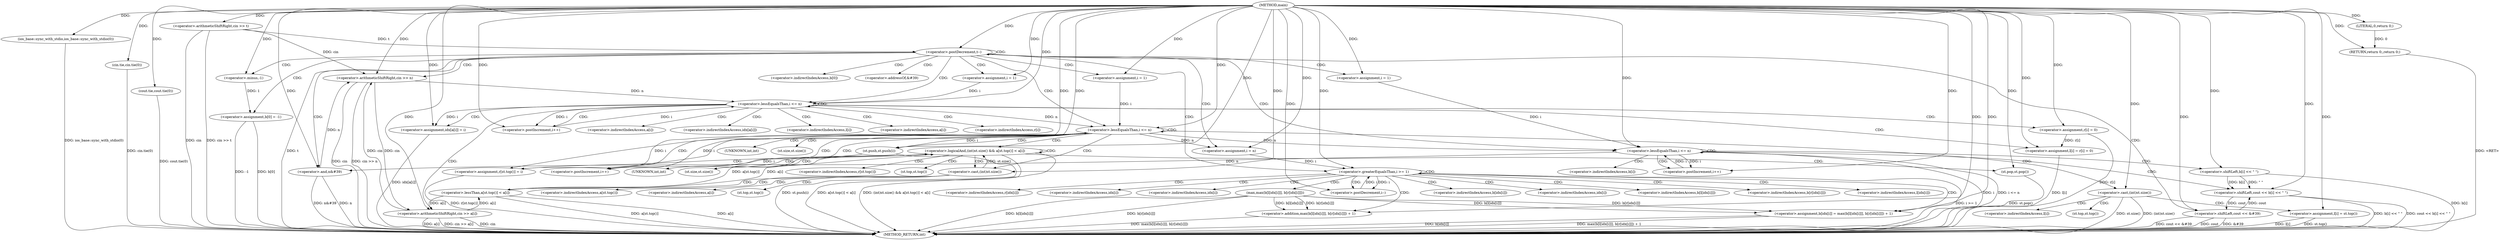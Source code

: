digraph "main" {  
"1000102" [label = "(METHOD,main)" ]
"1000264" [label = "(METHOD_RETURN,int)" ]
"1000104" [label = "(ios_base::sync_with_stdio,ios_base::sync_with_stdio(0))" ]
"1000106" [label = "(cin.tie,cin.tie(0))" ]
"1000108" [label = "(cout.tie,cout.tie(0))" ]
"1000111" [label = "(<operator>.arithmeticShiftRight,cin >> t)" ]
"1000262" [label = "(RETURN,return 0;,return 0;)" ]
"1000115" [label = "(<operator>.postDecrement,t--)" ]
"1000263" [label = "(LITERAL,0,return 0;)" ]
"1000119" [label = "(<operator>.arithmeticShiftRight,cin >> n)" ]
"1000197" [label = "(<operator>.assignment,b[0] = -1)" ]
"1000255" [label = "(<operator>.shiftLeft,cout << &#39)" ]
"1000259" [label = "(<operator>.and,n&#39)" ]
"1000124" [label = "(<operator>.assignment,i = 1)" ]
"1000127" [label = "(<operator>.lessEqualsThan,i <= n)" ]
"1000130" [label = "(<operator>.postIncrement,i++)" ]
"1000157" [label = "(<operator>.assignment,i = 1)" ]
"1000160" [label = "(<operator>.lessEqualsThan,i <= n)" ]
"1000163" [label = "(<operator>.postIncrement,i++)" ]
"1000205" [label = "(<operator>.assignment,i = n)" ]
"1000208" [label = "(<operator>.greaterEqualsThan,i >= 1)" ]
"1000211" [label = "(<operator>.postDecrement,i--)" ]
"1000239" [label = "(<operator>.assignment,i = 1)" ]
"1000242" [label = "(<operator>.lessEqualsThan,i <= n)" ]
"1000245" [label = "(<operator>.postIncrement,i++)" ]
"1000133" [label = "(<operator>.arithmeticShiftRight,cin >> a[i])" ]
"1000138" [label = "(<operator>.assignment,idx[a[i]] = i)" ]
"1000145" [label = "(<operator>.assignment,l[i] = r[i] = 0)" ]
"1000195" [label = "(st.push,st.push(i))" ]
"1000201" [label = "(<operator>.minus,-1)" ]
"1000214" [label = "(<operator>.assignment,b[idx[i]] = max(b[l[idx[i]]], b[r[idx[i]]]) + 1)" ]
"1000248" [label = "(<operator>.shiftLeft,cout << b[i] << \" \")" ]
"1000167" [label = "(<operator>.logicalAnd,(int)st.size() && a[st.top()] < a[i])" ]
"1000186" [label = "(<operator>.cast,(int)st.size())" ]
"1000149" [label = "(<operator>.assignment,r[i] = 0)" ]
"1000179" [label = "(<operator>.assignment,r[st.top()] = i)" ]
"1000184" [label = "(st.pop,st.pop())" ]
"1000190" [label = "(<operator>.assignment,l[i] = st.top())" ]
"1000220" [label = "(<operator>.addition,max(b[l[idx[i]]], b[r[idx[i]]]) + 1)" ]
"1000250" [label = "(<operator>.shiftLeft,b[i] << \" \")" ]
"1000168" [label = "(<operator>.cast,(int)st.size())" ]
"1000171" [label = "(<operator>.lessThan,a[st.top()] < a[i])" ]
"1000221" [label = "(max,max(b[l[idx[i]]], b[r[idx[i]]]))" ]
"1000198" [label = "(<operator>.indirectIndexAccess,b[0])" ]
"1000257" [label = "(<operator>.addressOf,&#39)" ]
"1000135" [label = "(<operator>.indirectIndexAccess,a[i])" ]
"1000139" [label = "(<operator>.indirectIndexAccess,idx[a[i]])" ]
"1000146" [label = "(<operator>.indirectIndexAccess,l[i])" ]
"1000215" [label = "(<operator>.indirectIndexAccess,b[idx[i]])" ]
"1000141" [label = "(<operator>.indirectIndexAccess,a[i])" ]
"1000150" [label = "(<operator>.indirectIndexAccess,r[i])" ]
"1000187" [label = "(UNKNOWN,int,int)" ]
"1000188" [label = "(st.size,st.size())" ]
"1000217" [label = "(<operator>.indirectIndexAccess,idx[i])" ]
"1000251" [label = "(<operator>.indirectIndexAccess,b[i])" ]
"1000169" [label = "(UNKNOWN,int,int)" ]
"1000170" [label = "(st.size,st.size())" ]
"1000172" [label = "(<operator>.indirectIndexAccess,a[st.top()])" ]
"1000175" [label = "(<operator>.indirectIndexAccess,a[i])" ]
"1000180" [label = "(<operator>.indirectIndexAccess,r[st.top()])" ]
"1000191" [label = "(<operator>.indirectIndexAccess,l[i])" ]
"1000194" [label = "(st.top,st.top())" ]
"1000222" [label = "(<operator>.indirectIndexAccess,b[l[idx[i]]])" ]
"1000229" [label = "(<operator>.indirectIndexAccess,b[r[idx[i]]])" ]
"1000174" [label = "(st.top,st.top())" ]
"1000182" [label = "(st.top,st.top())" ]
"1000224" [label = "(<operator>.indirectIndexAccess,l[idx[i]])" ]
"1000231" [label = "(<operator>.indirectIndexAccess,r[idx[i]])" ]
"1000226" [label = "(<operator>.indirectIndexAccess,idx[i])" ]
"1000233" [label = "(<operator>.indirectIndexAccess,idx[i])" ]
  "1000104" -> "1000264"  [ label = "DDG: ios_base::sync_with_stdio(0)"] 
  "1000106" -> "1000264"  [ label = "DDG: cin.tie(0)"] 
  "1000108" -> "1000264"  [ label = "DDG: cout.tie(0)"] 
  "1000111" -> "1000264"  [ label = "DDG: cin"] 
  "1000111" -> "1000264"  [ label = "DDG: cin >> t"] 
  "1000115" -> "1000264"  [ label = "DDG: t"] 
  "1000119" -> "1000264"  [ label = "DDG: cin"] 
  "1000119" -> "1000264"  [ label = "DDG: cin >> n"] 
  "1000197" -> "1000264"  [ label = "DDG: b[0]"] 
  "1000197" -> "1000264"  [ label = "DDG: -1"] 
  "1000208" -> "1000264"  [ label = "DDG: i >= 1"] 
  "1000242" -> "1000264"  [ label = "DDG: i"] 
  "1000242" -> "1000264"  [ label = "DDG: i <= n"] 
  "1000255" -> "1000264"  [ label = "DDG: cout"] 
  "1000255" -> "1000264"  [ label = "DDG: &#39"] 
  "1000255" -> "1000264"  [ label = "DDG: cout << &#39"] 
  "1000259" -> "1000264"  [ label = "DDG: n"] 
  "1000259" -> "1000264"  [ label = "DDG: n&#39"] 
  "1000250" -> "1000264"  [ label = "DDG: b[i]"] 
  "1000248" -> "1000264"  [ label = "DDG: b[i] << \" \""] 
  "1000248" -> "1000264"  [ label = "DDG: cout << b[i] << \" \""] 
  "1000214" -> "1000264"  [ label = "DDG: b[idx[i]]"] 
  "1000221" -> "1000264"  [ label = "DDG: b[l[idx[i]]]"] 
  "1000221" -> "1000264"  [ label = "DDG: b[r[idx[i]]]"] 
  "1000220" -> "1000264"  [ label = "DDG: max(b[l[idx[i]]], b[r[idx[i]]])"] 
  "1000214" -> "1000264"  [ label = "DDG: max(b[l[idx[i]]], b[r[idx[i]]]) + 1"] 
  "1000171" -> "1000264"  [ label = "DDG: a[st.top()]"] 
  "1000171" -> "1000264"  [ label = "DDG: a[i]"] 
  "1000167" -> "1000264"  [ label = "DDG: a[st.top()] < a[i]"] 
  "1000167" -> "1000264"  [ label = "DDG: (int)st.size() && a[st.top()] < a[i]"] 
  "1000186" -> "1000264"  [ label = "DDG: st.size()"] 
  "1000186" -> "1000264"  [ label = "DDG: (int)st.size()"] 
  "1000190" -> "1000264"  [ label = "DDG: l[i]"] 
  "1000190" -> "1000264"  [ label = "DDG: st.top()"] 
  "1000195" -> "1000264"  [ label = "DDG: st.push(i)"] 
  "1000179" -> "1000264"  [ label = "DDG: r[st.top()]"] 
  "1000184" -> "1000264"  [ label = "DDG: st.pop()"] 
  "1000133" -> "1000264"  [ label = "DDG: cin"] 
  "1000133" -> "1000264"  [ label = "DDG: a[i]"] 
  "1000133" -> "1000264"  [ label = "DDG: cin >> a[i]"] 
  "1000138" -> "1000264"  [ label = "DDG: idx[a[i]]"] 
  "1000145" -> "1000264"  [ label = "DDG: l[i]"] 
  "1000149" -> "1000264"  [ label = "DDG: r[i]"] 
  "1000262" -> "1000264"  [ label = "DDG: <RET>"] 
  "1000263" -> "1000262"  [ label = "DDG: 0"] 
  "1000102" -> "1000262"  [ label = "DDG: "] 
  "1000102" -> "1000104"  [ label = "DDG: "] 
  "1000102" -> "1000106"  [ label = "DDG: "] 
  "1000102" -> "1000108"  [ label = "DDG: "] 
  "1000102" -> "1000111"  [ label = "DDG: "] 
  "1000102" -> "1000263"  [ label = "DDG: "] 
  "1000111" -> "1000115"  [ label = "DDG: t"] 
  "1000102" -> "1000115"  [ label = "DDG: "] 
  "1000201" -> "1000197"  [ label = "DDG: 1"] 
  "1000111" -> "1000119"  [ label = "DDG: cin"] 
  "1000133" -> "1000119"  [ label = "DDG: cin"] 
  "1000102" -> "1000119"  [ label = "DDG: "] 
  "1000259" -> "1000119"  [ label = "DDG: n"] 
  "1000102" -> "1000124"  [ label = "DDG: "] 
  "1000102" -> "1000157"  [ label = "DDG: "] 
  "1000160" -> "1000205"  [ label = "DDG: n"] 
  "1000102" -> "1000205"  [ label = "DDG: "] 
  "1000102" -> "1000239"  [ label = "DDG: "] 
  "1000248" -> "1000255"  [ label = "DDG: cout"] 
  "1000102" -> "1000255"  [ label = "DDG: "] 
  "1000242" -> "1000259"  [ label = "DDG: n"] 
  "1000102" -> "1000259"  [ label = "DDG: "] 
  "1000124" -> "1000127"  [ label = "DDG: i"] 
  "1000130" -> "1000127"  [ label = "DDG: i"] 
  "1000102" -> "1000127"  [ label = "DDG: "] 
  "1000119" -> "1000127"  [ label = "DDG: n"] 
  "1000102" -> "1000130"  [ label = "DDG: "] 
  "1000127" -> "1000130"  [ label = "DDG: i"] 
  "1000127" -> "1000138"  [ label = "DDG: i"] 
  "1000102" -> "1000138"  [ label = "DDG: "] 
  "1000157" -> "1000160"  [ label = "DDG: i"] 
  "1000163" -> "1000160"  [ label = "DDG: i"] 
  "1000102" -> "1000160"  [ label = "DDG: "] 
  "1000127" -> "1000160"  [ label = "DDG: n"] 
  "1000195" -> "1000163"  [ label = "DDG: i"] 
  "1000102" -> "1000163"  [ label = "DDG: "] 
  "1000102" -> "1000201"  [ label = "DDG: "] 
  "1000205" -> "1000208"  [ label = "DDG: i"] 
  "1000211" -> "1000208"  [ label = "DDG: i"] 
  "1000102" -> "1000208"  [ label = "DDG: "] 
  "1000208" -> "1000211"  [ label = "DDG: i"] 
  "1000102" -> "1000211"  [ label = "DDG: "] 
  "1000102" -> "1000214"  [ label = "DDG: "] 
  "1000221" -> "1000214"  [ label = "DDG: b[l[idx[i]]]"] 
  "1000221" -> "1000214"  [ label = "DDG: b[r[idx[i]]]"] 
  "1000239" -> "1000242"  [ label = "DDG: i"] 
  "1000245" -> "1000242"  [ label = "DDG: i"] 
  "1000102" -> "1000242"  [ label = "DDG: "] 
  "1000160" -> "1000242"  [ label = "DDG: n"] 
  "1000242" -> "1000245"  [ label = "DDG: i"] 
  "1000102" -> "1000245"  [ label = "DDG: "] 
  "1000119" -> "1000133"  [ label = "DDG: cin"] 
  "1000102" -> "1000133"  [ label = "DDG: "] 
  "1000171" -> "1000133"  [ label = "DDG: a[i]"] 
  "1000149" -> "1000145"  [ label = "DDG: r[i]"] 
  "1000102" -> "1000145"  [ label = "DDG: "] 
  "1000160" -> "1000195"  [ label = "DDG: i"] 
  "1000102" -> "1000195"  [ label = "DDG: "] 
  "1000255" -> "1000248"  [ label = "DDG: cout"] 
  "1000102" -> "1000248"  [ label = "DDG: "] 
  "1000250" -> "1000248"  [ label = "DDG: \" \""] 
  "1000250" -> "1000248"  [ label = "DDG: b[i]"] 
  "1000102" -> "1000149"  [ label = "DDG: "] 
  "1000168" -> "1000167"  [ label = "DDG: st.size()"] 
  "1000171" -> "1000167"  [ label = "DDG: a[st.top()]"] 
  "1000171" -> "1000167"  [ label = "DDG: a[i]"] 
  "1000160" -> "1000179"  [ label = "DDG: i"] 
  "1000102" -> "1000179"  [ label = "DDG: "] 
  "1000102" -> "1000184"  [ label = "DDG: "] 
  "1000102" -> "1000186"  [ label = "DDG: "] 
  "1000102" -> "1000190"  [ label = "DDG: "] 
  "1000221" -> "1000220"  [ label = "DDG: b[l[idx[i]]]"] 
  "1000221" -> "1000220"  [ label = "DDG: b[r[idx[i]]]"] 
  "1000102" -> "1000220"  [ label = "DDG: "] 
  "1000102" -> "1000250"  [ label = "DDG: "] 
  "1000102" -> "1000168"  [ label = "DDG: "] 
  "1000133" -> "1000171"  [ label = "DDG: a[i]"] 
  "1000115" -> "1000127"  [ label = "CDG: "] 
  "1000115" -> "1000208"  [ label = "CDG: "] 
  "1000115" -> "1000197"  [ label = "CDG: "] 
  "1000115" -> "1000255"  [ label = "CDG: "] 
  "1000115" -> "1000259"  [ label = "CDG: "] 
  "1000115" -> "1000157"  [ label = "CDG: "] 
  "1000115" -> "1000242"  [ label = "CDG: "] 
  "1000115" -> "1000201"  [ label = "CDG: "] 
  "1000115" -> "1000160"  [ label = "CDG: "] 
  "1000115" -> "1000198"  [ label = "CDG: "] 
  "1000115" -> "1000239"  [ label = "CDG: "] 
  "1000115" -> "1000119"  [ label = "CDG: "] 
  "1000115" -> "1000205"  [ label = "CDG: "] 
  "1000115" -> "1000257"  [ label = "CDG: "] 
  "1000115" -> "1000124"  [ label = "CDG: "] 
  "1000115" -> "1000115"  [ label = "CDG: "] 
  "1000127" -> "1000127"  [ label = "CDG: "] 
  "1000127" -> "1000141"  [ label = "CDG: "] 
  "1000127" -> "1000150"  [ label = "CDG: "] 
  "1000127" -> "1000139"  [ label = "CDG: "] 
  "1000127" -> "1000133"  [ label = "CDG: "] 
  "1000127" -> "1000149"  [ label = "CDG: "] 
  "1000127" -> "1000145"  [ label = "CDG: "] 
  "1000127" -> "1000130"  [ label = "CDG: "] 
  "1000127" -> "1000146"  [ label = "CDG: "] 
  "1000127" -> "1000138"  [ label = "CDG: "] 
  "1000127" -> "1000135"  [ label = "CDG: "] 
  "1000160" -> "1000188"  [ label = "CDG: "] 
  "1000160" -> "1000167"  [ label = "CDG: "] 
  "1000160" -> "1000160"  [ label = "CDG: "] 
  "1000160" -> "1000187"  [ label = "CDG: "] 
  "1000160" -> "1000195"  [ label = "CDG: "] 
  "1000160" -> "1000186"  [ label = "CDG: "] 
  "1000160" -> "1000169"  [ label = "CDG: "] 
  "1000160" -> "1000163"  [ label = "CDG: "] 
  "1000160" -> "1000168"  [ label = "CDG: "] 
  "1000160" -> "1000170"  [ label = "CDG: "] 
  "1000208" -> "1000211"  [ label = "CDG: "] 
  "1000208" -> "1000221"  [ label = "CDG: "] 
  "1000208" -> "1000208"  [ label = "CDG: "] 
  "1000208" -> "1000233"  [ label = "CDG: "] 
  "1000208" -> "1000222"  [ label = "CDG: "] 
  "1000208" -> "1000220"  [ label = "CDG: "] 
  "1000208" -> "1000214"  [ label = "CDG: "] 
  "1000208" -> "1000224"  [ label = "CDG: "] 
  "1000208" -> "1000217"  [ label = "CDG: "] 
  "1000208" -> "1000226"  [ label = "CDG: "] 
  "1000208" -> "1000229"  [ label = "CDG: "] 
  "1000208" -> "1000215"  [ label = "CDG: "] 
  "1000208" -> "1000231"  [ label = "CDG: "] 
  "1000242" -> "1000251"  [ label = "CDG: "] 
  "1000242" -> "1000242"  [ label = "CDG: "] 
  "1000242" -> "1000250"  [ label = "CDG: "] 
  "1000242" -> "1000248"  [ label = "CDG: "] 
  "1000242" -> "1000245"  [ label = "CDG: "] 
  "1000167" -> "1000182"  [ label = "CDG: "] 
  "1000167" -> "1000180"  [ label = "CDG: "] 
  "1000167" -> "1000167"  [ label = "CDG: "] 
  "1000167" -> "1000179"  [ label = "CDG: "] 
  "1000167" -> "1000169"  [ label = "CDG: "] 
  "1000167" -> "1000168"  [ label = "CDG: "] 
  "1000167" -> "1000170"  [ label = "CDG: "] 
  "1000167" -> "1000184"  [ label = "CDG: "] 
  "1000186" -> "1000191"  [ label = "CDG: "] 
  "1000186" -> "1000190"  [ label = "CDG: "] 
  "1000186" -> "1000194"  [ label = "CDG: "] 
  "1000168" -> "1000174"  [ label = "CDG: "] 
  "1000168" -> "1000175"  [ label = "CDG: "] 
  "1000168" -> "1000172"  [ label = "CDG: "] 
  "1000168" -> "1000171"  [ label = "CDG: "] 
}
